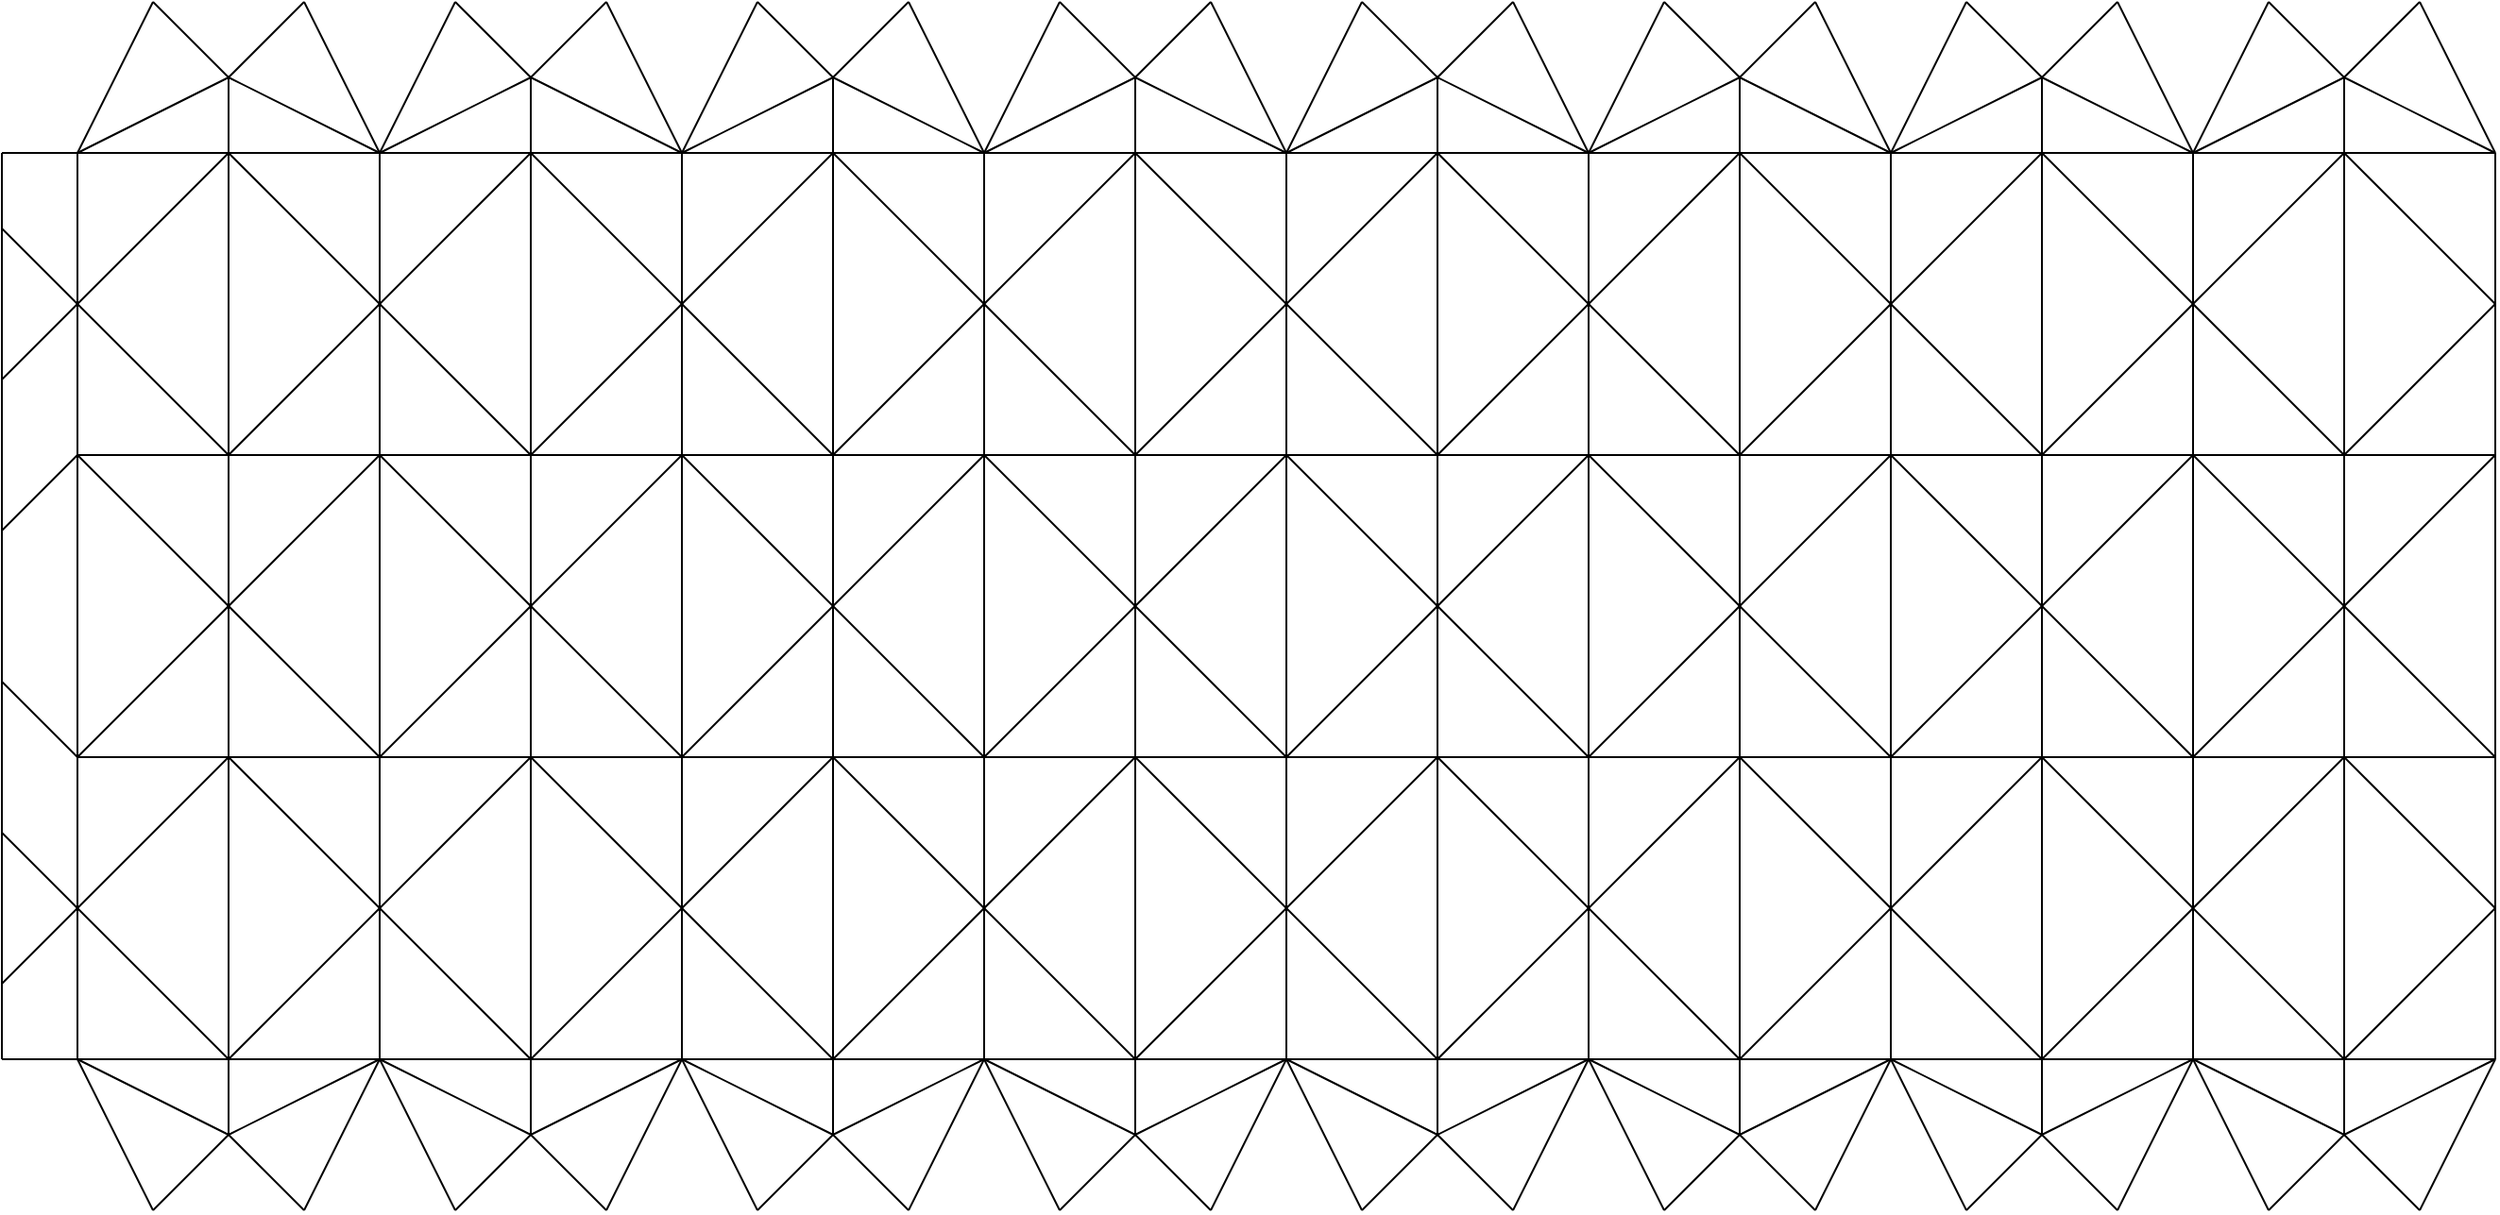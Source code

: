 <mxfile version="21.0.2" type="device"><diagram name="Page-1" id="RJeWh-wDkQfXaK4JybzN"><mxGraphModel dx="1687" dy="899" grid="1" gridSize="10" guides="1" tooltips="1" connect="1" arrows="1" fold="1" page="0" pageScale="1" pageWidth="850" pageHeight="1100" math="0" shadow="0"><root><mxCell id="0"/><mxCell id="1" parent="0"/><mxCell id="PW2lwXQsNNxdpJtFK0eU-1" value="" style="endArrow=none;html=1;rounded=0;" edge="1" parent="1"><mxGeometry width="50" height="50" relative="1" as="geometry"><mxPoint x="40" y="760" as="sourcePoint"/><mxPoint x="40" y="280" as="targetPoint"/></mxGeometry></mxCell><mxCell id="PW2lwXQsNNxdpJtFK0eU-2" value="" style="endArrow=none;html=1;rounded=0;" edge="1" parent="1"><mxGeometry width="50" height="50" relative="1" as="geometry"><mxPoint x="1320" y="280" as="sourcePoint"/><mxPoint y="280" as="targetPoint"/></mxGeometry></mxCell><mxCell id="PW2lwXQsNNxdpJtFK0eU-16" value="" style="endArrow=none;html=1;rounded=0;" edge="1" parent="1"><mxGeometry width="50" height="50" relative="1" as="geometry"><mxPoint x="1320" y="440" as="sourcePoint"/><mxPoint x="40" y="440" as="targetPoint"/></mxGeometry></mxCell><mxCell id="PW2lwXQsNNxdpJtFK0eU-17" value="" style="endArrow=none;html=1;rounded=0;" edge="1" parent="1"><mxGeometry width="50" height="50" relative="1" as="geometry"><mxPoint x="200" y="760" as="sourcePoint"/><mxPoint x="200" y="280" as="targetPoint"/></mxGeometry></mxCell><mxCell id="PW2lwXQsNNxdpJtFK0eU-18" value="" style="endArrow=none;html=1;rounded=0;" edge="1" parent="1"><mxGeometry width="50" height="50" relative="1" as="geometry"><mxPoint x="360" y="760" as="sourcePoint"/><mxPoint x="360" y="280" as="targetPoint"/></mxGeometry></mxCell><mxCell id="PW2lwXQsNNxdpJtFK0eU-19" value="" style="endArrow=none;html=1;rounded=0;" edge="1" parent="1"><mxGeometry width="50" height="50" relative="1" as="geometry"><mxPoint x="520" y="760" as="sourcePoint"/><mxPoint x="520" y="280" as="targetPoint"/></mxGeometry></mxCell><mxCell id="PW2lwXQsNNxdpJtFK0eU-20" value="" style="endArrow=none;html=1;rounded=0;" edge="1" parent="1"><mxGeometry width="50" height="50" relative="1" as="geometry"><mxPoint x="680" y="760" as="sourcePoint"/><mxPoint x="680" y="280" as="targetPoint"/></mxGeometry></mxCell><mxCell id="PW2lwXQsNNxdpJtFK0eU-21" value="" style="endArrow=none;html=1;rounded=0;" edge="1" parent="1"><mxGeometry width="50" height="50" relative="1" as="geometry"><mxPoint x="840" y="760" as="sourcePoint"/><mxPoint x="840" y="280" as="targetPoint"/></mxGeometry></mxCell><mxCell id="PW2lwXQsNNxdpJtFK0eU-22" value="" style="endArrow=none;html=1;rounded=0;" edge="1" parent="1"><mxGeometry width="50" height="50" relative="1" as="geometry"><mxPoint x="1320" y="600" as="sourcePoint"/><mxPoint x="40" y="600" as="targetPoint"/></mxGeometry></mxCell><mxCell id="PW2lwXQsNNxdpJtFK0eU-23" value="" style="endArrow=none;html=1;rounded=0;" edge="1" parent="1"><mxGeometry width="50" height="50" relative="1" as="geometry"><mxPoint x="1320" y="760" as="sourcePoint"/><mxPoint y="760" as="targetPoint"/></mxGeometry></mxCell><mxCell id="PW2lwXQsNNxdpJtFK0eU-26" value="" style="endArrow=none;html=1;rounded=0;" edge="1" parent="1"><mxGeometry width="50" height="50" relative="1" as="geometry"><mxPoint x="1000" y="760" as="sourcePoint"/><mxPoint x="1000" y="280" as="targetPoint"/></mxGeometry></mxCell><mxCell id="PW2lwXQsNNxdpJtFK0eU-27" value="" style="endArrow=none;html=1;rounded=0;" edge="1" parent="1"><mxGeometry width="50" height="50" relative="1" as="geometry"><mxPoint x="1160" y="760" as="sourcePoint"/><mxPoint x="1160" y="280" as="targetPoint"/></mxGeometry></mxCell><mxCell id="PW2lwXQsNNxdpJtFK0eU-28" value="" style="endArrow=none;html=1;rounded=0;" edge="1" parent="1"><mxGeometry width="50" height="50" relative="1" as="geometry"><mxPoint x="1320" y="760" as="sourcePoint"/><mxPoint x="1320" y="280" as="targetPoint"/></mxGeometry></mxCell><mxCell id="PW2lwXQsNNxdpJtFK0eU-30" value="" style="endArrow=none;html=1;rounded=0;" edge="1" parent="1"><mxGeometry width="50" height="50" relative="1" as="geometry"><mxPoint y="400" as="sourcePoint"/><mxPoint x="120" y="280" as="targetPoint"/></mxGeometry></mxCell><mxCell id="PW2lwXQsNNxdpJtFK0eU-31" value="" style="endArrow=none;html=1;rounded=0;" edge="1" parent="1"><mxGeometry width="50" height="50" relative="1" as="geometry"><mxPoint x="120" y="440" as="sourcePoint"/><mxPoint x="280" y="280" as="targetPoint"/></mxGeometry></mxCell><mxCell id="PW2lwXQsNNxdpJtFK0eU-32" value="" style="endArrow=none;html=1;rounded=0;" edge="1" parent="1"><mxGeometry width="50" height="50" relative="1" as="geometry"><mxPoint x="280" y="440" as="sourcePoint"/><mxPoint x="440" y="280" as="targetPoint"/></mxGeometry></mxCell><mxCell id="PW2lwXQsNNxdpJtFK0eU-33" value="" style="endArrow=none;html=1;rounded=0;" edge="1" parent="1"><mxGeometry width="50" height="50" relative="1" as="geometry"><mxPoint x="440" y="440" as="sourcePoint"/><mxPoint x="600" y="280" as="targetPoint"/></mxGeometry></mxCell><mxCell id="PW2lwXQsNNxdpJtFK0eU-34" value="" style="endArrow=none;html=1;rounded=0;" edge="1" parent="1"><mxGeometry width="50" height="50" relative="1" as="geometry"><mxPoint x="600" y="440" as="sourcePoint"/><mxPoint x="760" y="280" as="targetPoint"/></mxGeometry></mxCell><mxCell id="PW2lwXQsNNxdpJtFK0eU-35" value="" style="endArrow=none;html=1;rounded=0;" edge="1" parent="1"><mxGeometry width="50" height="50" relative="1" as="geometry"><mxPoint x="760" y="440" as="sourcePoint"/><mxPoint x="920" y="280" as="targetPoint"/></mxGeometry></mxCell><mxCell id="PW2lwXQsNNxdpJtFK0eU-36" value="" style="endArrow=none;html=1;rounded=0;" edge="1" parent="1"><mxGeometry width="50" height="50" relative="1" as="geometry"><mxPoint x="920" y="440" as="sourcePoint"/><mxPoint x="1080" y="280" as="targetPoint"/></mxGeometry></mxCell><mxCell id="PW2lwXQsNNxdpJtFK0eU-37" value="" style="endArrow=none;html=1;rounded=0;" edge="1" parent="1"><mxGeometry width="50" height="50" relative="1" as="geometry"><mxPoint x="1080" y="440" as="sourcePoint"/><mxPoint x="1240" y="280" as="targetPoint"/></mxGeometry></mxCell><mxCell id="PW2lwXQsNNxdpJtFK0eU-38" value="" style="endArrow=none;html=1;rounded=0;" edge="1" parent="1"><mxGeometry width="50" height="50" relative="1" as="geometry"><mxPoint x="280" y="440" as="sourcePoint"/><mxPoint x="120" y="280" as="targetPoint"/></mxGeometry></mxCell><mxCell id="PW2lwXQsNNxdpJtFK0eU-39" value="" style="endArrow=none;html=1;rounded=0;" edge="1" parent="1"><mxGeometry width="50" height="50" relative="1" as="geometry"><mxPoint x="440" y="440" as="sourcePoint"/><mxPoint x="280" y="280" as="targetPoint"/></mxGeometry></mxCell><mxCell id="PW2lwXQsNNxdpJtFK0eU-40" value="" style="endArrow=none;html=1;rounded=0;" edge="1" parent="1"><mxGeometry width="50" height="50" relative="1" as="geometry"><mxPoint x="600" y="440" as="sourcePoint"/><mxPoint x="440" y="280" as="targetPoint"/></mxGeometry></mxCell><mxCell id="PW2lwXQsNNxdpJtFK0eU-41" value="" style="endArrow=none;html=1;rounded=0;" edge="1" parent="1"><mxGeometry width="50" height="50" relative="1" as="geometry"><mxPoint x="760" y="440" as="sourcePoint"/><mxPoint x="600" y="280" as="targetPoint"/></mxGeometry></mxCell><mxCell id="PW2lwXQsNNxdpJtFK0eU-42" value="" style="endArrow=none;html=1;rounded=0;" edge="1" parent="1"><mxGeometry width="50" height="50" relative="1" as="geometry"><mxPoint x="920" y="440" as="sourcePoint"/><mxPoint x="760" y="280" as="targetPoint"/></mxGeometry></mxCell><mxCell id="PW2lwXQsNNxdpJtFK0eU-43" value="" style="endArrow=none;html=1;rounded=0;" edge="1" parent="1"><mxGeometry width="50" height="50" relative="1" as="geometry"><mxPoint x="1080" y="440" as="sourcePoint"/><mxPoint x="920" y="280" as="targetPoint"/></mxGeometry></mxCell><mxCell id="PW2lwXQsNNxdpJtFK0eU-44" value="" style="endArrow=none;html=1;rounded=0;" edge="1" parent="1"><mxGeometry width="50" height="50" relative="1" as="geometry"><mxPoint x="1240" y="440" as="sourcePoint"/><mxPoint x="1080" y="280" as="targetPoint"/></mxGeometry></mxCell><mxCell id="PW2lwXQsNNxdpJtFK0eU-45" value="" style="endArrow=none;html=1;rounded=0;" edge="1" parent="1"><mxGeometry width="50" height="50" relative="1" as="geometry"><mxPoint x="1320" y="360" as="sourcePoint"/><mxPoint x="1240" y="280" as="targetPoint"/></mxGeometry></mxCell><mxCell id="PW2lwXQsNNxdpJtFK0eU-46" value="" style="endArrow=none;html=1;rounded=0;" edge="1" parent="1"><mxGeometry width="50" height="50" relative="1" as="geometry"><mxPoint x="1240" y="440" as="sourcePoint"/><mxPoint x="1320" y="360" as="targetPoint"/></mxGeometry></mxCell><mxCell id="PW2lwXQsNNxdpJtFK0eU-47" value="" style="endArrow=none;html=1;rounded=0;" edge="1" parent="1"><mxGeometry width="50" height="50" relative="1" as="geometry"><mxPoint y="760" as="sourcePoint"/><mxPoint y="280" as="targetPoint"/></mxGeometry></mxCell><mxCell id="PW2lwXQsNNxdpJtFK0eU-48" value="" style="endArrow=none;html=1;rounded=0;" edge="1" parent="1"><mxGeometry width="50" height="50" relative="1" as="geometry"><mxPoint x="120" y="440" as="sourcePoint"/><mxPoint y="320" as="targetPoint"/></mxGeometry></mxCell><mxCell id="PW2lwXQsNNxdpJtFK0eU-49" value="" style="endArrow=none;html=1;rounded=0;" edge="1" parent="1"><mxGeometry width="50" height="50" relative="1" as="geometry"><mxPoint x="200" y="600" as="sourcePoint"/><mxPoint x="40" y="440" as="targetPoint"/></mxGeometry></mxCell><mxCell id="PW2lwXQsNNxdpJtFK0eU-50" value="" style="endArrow=none;html=1;rounded=0;" edge="1" parent="1"><mxGeometry width="50" height="50" relative="1" as="geometry"><mxPoint x="40" y="600" as="sourcePoint"/><mxPoint x="200" y="440" as="targetPoint"/></mxGeometry></mxCell><mxCell id="PW2lwXQsNNxdpJtFK0eU-51" value="" style="endArrow=none;html=1;rounded=0;" edge="1" parent="1"><mxGeometry width="50" height="50" relative="1" as="geometry"><mxPoint x="360" y="600" as="sourcePoint"/><mxPoint x="200" y="440" as="targetPoint"/></mxGeometry></mxCell><mxCell id="PW2lwXQsNNxdpJtFK0eU-52" value="" style="endArrow=none;html=1;rounded=0;" edge="1" parent="1"><mxGeometry width="50" height="50" relative="1" as="geometry"><mxPoint x="200" y="600" as="sourcePoint"/><mxPoint x="360" y="440" as="targetPoint"/></mxGeometry></mxCell><mxCell id="PW2lwXQsNNxdpJtFK0eU-53" value="" style="endArrow=none;html=1;rounded=0;" edge="1" parent="1"><mxGeometry width="50" height="50" relative="1" as="geometry"><mxPoint x="520" y="600" as="sourcePoint"/><mxPoint x="360" y="440" as="targetPoint"/></mxGeometry></mxCell><mxCell id="PW2lwXQsNNxdpJtFK0eU-54" value="" style="endArrow=none;html=1;rounded=0;" edge="1" parent="1"><mxGeometry width="50" height="50" relative="1" as="geometry"><mxPoint x="360" y="600" as="sourcePoint"/><mxPoint x="520" y="440" as="targetPoint"/></mxGeometry></mxCell><mxCell id="PW2lwXQsNNxdpJtFK0eU-55" value="" style="endArrow=none;html=1;rounded=0;" edge="1" parent="1"><mxGeometry width="50" height="50" relative="1" as="geometry"><mxPoint x="680" y="600" as="sourcePoint"/><mxPoint x="520" y="440" as="targetPoint"/></mxGeometry></mxCell><mxCell id="PW2lwXQsNNxdpJtFK0eU-56" value="" style="endArrow=none;html=1;rounded=0;" edge="1" parent="1"><mxGeometry width="50" height="50" relative="1" as="geometry"><mxPoint x="520" y="600" as="sourcePoint"/><mxPoint x="680" y="440" as="targetPoint"/></mxGeometry></mxCell><mxCell id="PW2lwXQsNNxdpJtFK0eU-57" value="" style="endArrow=none;html=1;rounded=0;" edge="1" parent="1"><mxGeometry width="50" height="50" relative="1" as="geometry"><mxPoint x="840" y="600" as="sourcePoint"/><mxPoint x="680" y="440" as="targetPoint"/></mxGeometry></mxCell><mxCell id="PW2lwXQsNNxdpJtFK0eU-58" value="" style="endArrow=none;html=1;rounded=0;" edge="1" parent="1"><mxGeometry width="50" height="50" relative="1" as="geometry"><mxPoint x="680" y="600" as="sourcePoint"/><mxPoint x="840" y="440" as="targetPoint"/></mxGeometry></mxCell><mxCell id="PW2lwXQsNNxdpJtFK0eU-59" value="" style="endArrow=none;html=1;rounded=0;" edge="1" parent="1"><mxGeometry width="50" height="50" relative="1" as="geometry"><mxPoint x="1000" y="600" as="sourcePoint"/><mxPoint x="840" y="440" as="targetPoint"/></mxGeometry></mxCell><mxCell id="PW2lwXQsNNxdpJtFK0eU-60" value="" style="endArrow=none;html=1;rounded=0;" edge="1" parent="1"><mxGeometry width="50" height="50" relative="1" as="geometry"><mxPoint x="840" y="600" as="sourcePoint"/><mxPoint x="1000" y="440" as="targetPoint"/></mxGeometry></mxCell><mxCell id="PW2lwXQsNNxdpJtFK0eU-63" value="" style="endArrow=none;html=1;rounded=0;" edge="1" parent="1"><mxGeometry width="50" height="50" relative="1" as="geometry"><mxPoint x="1160" y="600" as="sourcePoint"/><mxPoint x="1000" y="440" as="targetPoint"/></mxGeometry></mxCell><mxCell id="PW2lwXQsNNxdpJtFK0eU-64" value="" style="endArrow=none;html=1;rounded=0;" edge="1" parent="1"><mxGeometry width="50" height="50" relative="1" as="geometry"><mxPoint x="1000" y="600" as="sourcePoint"/><mxPoint x="1160" y="440" as="targetPoint"/></mxGeometry></mxCell><mxCell id="PW2lwXQsNNxdpJtFK0eU-65" value="" style="endArrow=none;html=1;rounded=0;" edge="1" parent="1"><mxGeometry width="50" height="50" relative="1" as="geometry"><mxPoint x="1320" y="600" as="sourcePoint"/><mxPoint x="1160" y="440" as="targetPoint"/></mxGeometry></mxCell><mxCell id="PW2lwXQsNNxdpJtFK0eU-66" value="" style="endArrow=none;html=1;rounded=0;" edge="1" parent="1"><mxGeometry width="50" height="50" relative="1" as="geometry"><mxPoint x="1160" y="600" as="sourcePoint"/><mxPoint x="1320" y="440" as="targetPoint"/></mxGeometry></mxCell><mxCell id="PW2lwXQsNNxdpJtFK0eU-67" value="" style="endArrow=none;html=1;rounded=0;" edge="1" parent="1"><mxGeometry width="50" height="50" relative="1" as="geometry"><mxPoint y="720" as="sourcePoint"/><mxPoint x="120" y="600" as="targetPoint"/></mxGeometry></mxCell><mxCell id="PW2lwXQsNNxdpJtFK0eU-68" value="" style="endArrow=none;html=1;rounded=0;" edge="1" parent="1"><mxGeometry width="50" height="50" relative="1" as="geometry"><mxPoint x="120" y="760" as="sourcePoint"/><mxPoint x="280" y="600" as="targetPoint"/></mxGeometry></mxCell><mxCell id="PW2lwXQsNNxdpJtFK0eU-69" value="" style="endArrow=none;html=1;rounded=0;" edge="1" parent="1"><mxGeometry width="50" height="50" relative="1" as="geometry"><mxPoint x="280" y="760" as="sourcePoint"/><mxPoint x="440" y="600" as="targetPoint"/></mxGeometry></mxCell><mxCell id="PW2lwXQsNNxdpJtFK0eU-70" value="" style="endArrow=none;html=1;rounded=0;" edge="1" parent="1"><mxGeometry width="50" height="50" relative="1" as="geometry"><mxPoint x="440" y="760" as="sourcePoint"/><mxPoint x="600" y="600" as="targetPoint"/></mxGeometry></mxCell><mxCell id="PW2lwXQsNNxdpJtFK0eU-71" value="" style="endArrow=none;html=1;rounded=0;" edge="1" parent="1"><mxGeometry width="50" height="50" relative="1" as="geometry"><mxPoint x="600" y="760" as="sourcePoint"/><mxPoint x="760" y="600" as="targetPoint"/></mxGeometry></mxCell><mxCell id="PW2lwXQsNNxdpJtFK0eU-72" value="" style="endArrow=none;html=1;rounded=0;" edge="1" parent="1"><mxGeometry width="50" height="50" relative="1" as="geometry"><mxPoint x="760" y="760" as="sourcePoint"/><mxPoint x="920" y="600" as="targetPoint"/></mxGeometry></mxCell><mxCell id="PW2lwXQsNNxdpJtFK0eU-73" value="" style="endArrow=none;html=1;rounded=0;" edge="1" parent="1"><mxGeometry width="50" height="50" relative="1" as="geometry"><mxPoint x="920" y="760" as="sourcePoint"/><mxPoint x="1080" y="600" as="targetPoint"/></mxGeometry></mxCell><mxCell id="PW2lwXQsNNxdpJtFK0eU-74" value="" style="endArrow=none;html=1;rounded=0;" edge="1" parent="1"><mxGeometry width="50" height="50" relative="1" as="geometry"><mxPoint x="1080" y="760" as="sourcePoint"/><mxPoint x="1240" y="600" as="targetPoint"/></mxGeometry></mxCell><mxCell id="PW2lwXQsNNxdpJtFK0eU-75" value="" style="endArrow=none;html=1;rounded=0;" edge="1" parent="1"><mxGeometry width="50" height="50" relative="1" as="geometry"><mxPoint x="280" y="760" as="sourcePoint"/><mxPoint x="120" y="600" as="targetPoint"/></mxGeometry></mxCell><mxCell id="PW2lwXQsNNxdpJtFK0eU-76" value="" style="endArrow=none;html=1;rounded=0;" edge="1" parent="1"><mxGeometry width="50" height="50" relative="1" as="geometry"><mxPoint x="440" y="760" as="sourcePoint"/><mxPoint x="280" y="600" as="targetPoint"/></mxGeometry></mxCell><mxCell id="PW2lwXQsNNxdpJtFK0eU-77" value="" style="endArrow=none;html=1;rounded=0;" edge="1" parent="1"><mxGeometry width="50" height="50" relative="1" as="geometry"><mxPoint x="600" y="760" as="sourcePoint"/><mxPoint x="440" y="600" as="targetPoint"/></mxGeometry></mxCell><mxCell id="PW2lwXQsNNxdpJtFK0eU-78" value="" style="endArrow=none;html=1;rounded=0;" edge="1" parent="1"><mxGeometry width="50" height="50" relative="1" as="geometry"><mxPoint x="760" y="760" as="sourcePoint"/><mxPoint x="600" y="600" as="targetPoint"/></mxGeometry></mxCell><mxCell id="PW2lwXQsNNxdpJtFK0eU-79" value="" style="endArrow=none;html=1;rounded=0;" edge="1" parent="1"><mxGeometry width="50" height="50" relative="1" as="geometry"><mxPoint x="920" y="760" as="sourcePoint"/><mxPoint x="760" y="600" as="targetPoint"/></mxGeometry></mxCell><mxCell id="PW2lwXQsNNxdpJtFK0eU-80" value="" style="endArrow=none;html=1;rounded=0;" edge="1" parent="1"><mxGeometry width="50" height="50" relative="1" as="geometry"><mxPoint x="1080" y="760" as="sourcePoint"/><mxPoint x="920" y="600" as="targetPoint"/></mxGeometry></mxCell><mxCell id="PW2lwXQsNNxdpJtFK0eU-81" value="" style="endArrow=none;html=1;rounded=0;" edge="1" parent="1"><mxGeometry width="50" height="50" relative="1" as="geometry"><mxPoint x="1240" y="760" as="sourcePoint"/><mxPoint x="1080" y="600" as="targetPoint"/></mxGeometry></mxCell><mxCell id="PW2lwXQsNNxdpJtFK0eU-82" value="" style="endArrow=none;html=1;rounded=0;" edge="1" parent="1"><mxGeometry width="50" height="50" relative="1" as="geometry"><mxPoint x="1320" y="680" as="sourcePoint"/><mxPoint x="1240" y="600" as="targetPoint"/></mxGeometry></mxCell><mxCell id="PW2lwXQsNNxdpJtFK0eU-83" value="" style="endArrow=none;html=1;rounded=0;" edge="1" parent="1"><mxGeometry width="50" height="50" relative="1" as="geometry"><mxPoint x="1240" y="760" as="sourcePoint"/><mxPoint x="1320" y="680" as="targetPoint"/></mxGeometry></mxCell><mxCell id="PW2lwXQsNNxdpJtFK0eU-84" value="" style="endArrow=none;html=1;rounded=0;" edge="1" parent="1"><mxGeometry width="50" height="50" relative="1" as="geometry"><mxPoint x="120" y="760" as="sourcePoint"/><mxPoint y="640" as="targetPoint"/></mxGeometry></mxCell><mxCell id="PW2lwXQsNNxdpJtFK0eU-85" value="" style="endArrow=none;html=1;rounded=0;" edge="1" parent="1"><mxGeometry width="50" height="50" relative="1" as="geometry"><mxPoint y="480" as="sourcePoint"/><mxPoint x="40" y="440" as="targetPoint"/></mxGeometry></mxCell><mxCell id="PW2lwXQsNNxdpJtFK0eU-86" value="" style="endArrow=none;html=1;rounded=0;" edge="1" parent="1"><mxGeometry width="50" height="50" relative="1" as="geometry"><mxPoint x="40" y="600" as="sourcePoint"/><mxPoint y="560" as="targetPoint"/></mxGeometry></mxCell><mxCell id="PW2lwXQsNNxdpJtFK0eU-87" value="" style="endArrow=none;html=1;rounded=0;" edge="1" parent="1"><mxGeometry width="50" height="50" relative="1" as="geometry"><mxPoint x="120" y="800" as="sourcePoint"/><mxPoint x="120" y="240" as="targetPoint"/></mxGeometry></mxCell><mxCell id="PW2lwXQsNNxdpJtFK0eU-88" value="" style="endArrow=none;html=1;rounded=0;" edge="1" parent="1"><mxGeometry width="50" height="50" relative="1" as="geometry"><mxPoint x="40" y="280" as="sourcePoint"/><mxPoint x="80" y="200" as="targetPoint"/></mxGeometry></mxCell><mxCell id="PW2lwXQsNNxdpJtFK0eU-89" value="" style="endArrow=none;html=1;rounded=0;" edge="1" parent="1"><mxGeometry width="50" height="50" relative="1" as="geometry"><mxPoint x="40" y="280" as="sourcePoint"/><mxPoint x="120" y="240" as="targetPoint"/></mxGeometry></mxCell><mxCell id="PW2lwXQsNNxdpJtFK0eU-90" value="" style="endArrow=none;html=1;rounded=0;" edge="1" parent="1"><mxGeometry width="50" height="50" relative="1" as="geometry"><mxPoint x="120" y="240" as="sourcePoint"/><mxPoint x="80" y="200" as="targetPoint"/></mxGeometry></mxCell><mxCell id="PW2lwXQsNNxdpJtFK0eU-91" value="" style="endArrow=none;html=1;rounded=0;" edge="1" parent="1"><mxGeometry width="50" height="50" relative="1" as="geometry"><mxPoint x="120" y="240" as="sourcePoint"/><mxPoint x="200" y="280" as="targetPoint"/></mxGeometry></mxCell><mxCell id="PW2lwXQsNNxdpJtFK0eU-93" value="" style="endArrow=none;html=1;rounded=0;" edge="1" parent="1"><mxGeometry width="50" height="50" relative="1" as="geometry"><mxPoint x="200" y="280" as="sourcePoint"/><mxPoint x="160" y="200" as="targetPoint"/></mxGeometry></mxCell><mxCell id="PW2lwXQsNNxdpJtFK0eU-94" value="" style="endArrow=none;html=1;rounded=0;" edge="1" parent="1"><mxGeometry width="50" height="50" relative="1" as="geometry"><mxPoint x="120" y="240" as="sourcePoint"/><mxPoint x="160" y="200" as="targetPoint"/></mxGeometry></mxCell><mxCell id="PW2lwXQsNNxdpJtFK0eU-95" value="" style="endArrow=none;html=1;rounded=0;" edge="1" parent="1"><mxGeometry width="50" height="50" relative="1" as="geometry"><mxPoint x="280" y="800" as="sourcePoint"/><mxPoint x="280" y="240" as="targetPoint"/></mxGeometry></mxCell><mxCell id="PW2lwXQsNNxdpJtFK0eU-96" value="" style="endArrow=none;html=1;rounded=0;" edge="1" parent="1"><mxGeometry width="50" height="50" relative="1" as="geometry"><mxPoint x="440" y="800" as="sourcePoint"/><mxPoint x="440" y="240" as="targetPoint"/></mxGeometry></mxCell><mxCell id="PW2lwXQsNNxdpJtFK0eU-97" value="" style="endArrow=none;html=1;rounded=0;" edge="1" parent="1"><mxGeometry width="50" height="50" relative="1" as="geometry"><mxPoint x="600" y="800" as="sourcePoint"/><mxPoint x="600" y="240" as="targetPoint"/></mxGeometry></mxCell><mxCell id="PW2lwXQsNNxdpJtFK0eU-98" value="" style="endArrow=none;html=1;rounded=0;" edge="1" parent="1"><mxGeometry width="50" height="50" relative="1" as="geometry"><mxPoint x="760" y="800" as="sourcePoint"/><mxPoint x="760" y="240" as="targetPoint"/></mxGeometry></mxCell><mxCell id="PW2lwXQsNNxdpJtFK0eU-99" value="" style="endArrow=none;html=1;rounded=0;" edge="1" parent="1"><mxGeometry width="50" height="50" relative="1" as="geometry"><mxPoint x="920" y="800" as="sourcePoint"/><mxPoint x="920" y="240" as="targetPoint"/></mxGeometry></mxCell><mxCell id="PW2lwXQsNNxdpJtFK0eU-100" value="" style="endArrow=none;html=1;rounded=0;" edge="1" parent="1"><mxGeometry width="50" height="50" relative="1" as="geometry"><mxPoint x="1080" y="800" as="sourcePoint"/><mxPoint x="1080" y="240" as="targetPoint"/></mxGeometry></mxCell><mxCell id="PW2lwXQsNNxdpJtFK0eU-101" value="" style="endArrow=none;html=1;rounded=0;" edge="1" parent="1"><mxGeometry width="50" height="50" relative="1" as="geometry"><mxPoint x="1240" y="800" as="sourcePoint"/><mxPoint x="1240" y="240" as="targetPoint"/></mxGeometry></mxCell><mxCell id="PW2lwXQsNNxdpJtFK0eU-102" value="" style="endArrow=none;html=1;rounded=0;" edge="1" parent="1"><mxGeometry width="50" height="50" relative="1" as="geometry"><mxPoint x="200" y="280" as="sourcePoint"/><mxPoint x="240" y="200" as="targetPoint"/></mxGeometry></mxCell><mxCell id="PW2lwXQsNNxdpJtFK0eU-103" value="" style="endArrow=none;html=1;rounded=0;" edge="1" parent="1"><mxGeometry width="50" height="50" relative="1" as="geometry"><mxPoint x="200" y="280" as="sourcePoint"/><mxPoint x="280" y="240" as="targetPoint"/></mxGeometry></mxCell><mxCell id="PW2lwXQsNNxdpJtFK0eU-104" value="" style="endArrow=none;html=1;rounded=0;" edge="1" parent="1"><mxGeometry width="50" height="50" relative="1" as="geometry"><mxPoint x="280" y="240" as="sourcePoint"/><mxPoint x="240" y="200" as="targetPoint"/></mxGeometry></mxCell><mxCell id="PW2lwXQsNNxdpJtFK0eU-105" value="" style="endArrow=none;html=1;rounded=0;" edge="1" parent="1"><mxGeometry width="50" height="50" relative="1" as="geometry"><mxPoint x="280" y="240" as="sourcePoint"/><mxPoint x="360" y="280" as="targetPoint"/></mxGeometry></mxCell><mxCell id="PW2lwXQsNNxdpJtFK0eU-106" value="" style="endArrow=none;html=1;rounded=0;" edge="1" parent="1"><mxGeometry width="50" height="50" relative="1" as="geometry"><mxPoint x="360" y="280" as="sourcePoint"/><mxPoint x="320" y="200" as="targetPoint"/></mxGeometry></mxCell><mxCell id="PW2lwXQsNNxdpJtFK0eU-107" value="" style="endArrow=none;html=1;rounded=0;" edge="1" parent="1"><mxGeometry width="50" height="50" relative="1" as="geometry"><mxPoint x="280" y="240" as="sourcePoint"/><mxPoint x="320" y="200" as="targetPoint"/></mxGeometry></mxCell><mxCell id="PW2lwXQsNNxdpJtFK0eU-108" value="" style="endArrow=none;html=1;rounded=0;" edge="1" parent="1"><mxGeometry width="50" height="50" relative="1" as="geometry"><mxPoint x="360" y="280" as="sourcePoint"/><mxPoint x="400" y="200" as="targetPoint"/></mxGeometry></mxCell><mxCell id="PW2lwXQsNNxdpJtFK0eU-109" value="" style="endArrow=none;html=1;rounded=0;" edge="1" parent="1"><mxGeometry width="50" height="50" relative="1" as="geometry"><mxPoint x="360" y="280" as="sourcePoint"/><mxPoint x="440" y="240" as="targetPoint"/></mxGeometry></mxCell><mxCell id="PW2lwXQsNNxdpJtFK0eU-110" value="" style="endArrow=none;html=1;rounded=0;" edge="1" parent="1"><mxGeometry width="50" height="50" relative="1" as="geometry"><mxPoint x="440" y="240" as="sourcePoint"/><mxPoint x="400" y="200" as="targetPoint"/></mxGeometry></mxCell><mxCell id="PW2lwXQsNNxdpJtFK0eU-111" value="" style="endArrow=none;html=1;rounded=0;" edge="1" parent="1"><mxGeometry width="50" height="50" relative="1" as="geometry"><mxPoint x="440" y="240" as="sourcePoint"/><mxPoint x="520" y="280" as="targetPoint"/></mxGeometry></mxCell><mxCell id="PW2lwXQsNNxdpJtFK0eU-112" value="" style="endArrow=none;html=1;rounded=0;" edge="1" parent="1"><mxGeometry width="50" height="50" relative="1" as="geometry"><mxPoint x="520" y="280" as="sourcePoint"/><mxPoint x="480" y="200" as="targetPoint"/></mxGeometry></mxCell><mxCell id="PW2lwXQsNNxdpJtFK0eU-113" value="" style="endArrow=none;html=1;rounded=0;" edge="1" parent="1"><mxGeometry width="50" height="50" relative="1" as="geometry"><mxPoint x="440" y="240" as="sourcePoint"/><mxPoint x="480" y="200" as="targetPoint"/></mxGeometry></mxCell><mxCell id="PW2lwXQsNNxdpJtFK0eU-114" value="" style="endArrow=none;html=1;rounded=0;" edge="1" parent="1"><mxGeometry width="50" height="50" relative="1" as="geometry"><mxPoint x="520" y="280" as="sourcePoint"/><mxPoint x="560" y="200" as="targetPoint"/></mxGeometry></mxCell><mxCell id="PW2lwXQsNNxdpJtFK0eU-115" value="" style="endArrow=none;html=1;rounded=0;" edge="1" parent="1"><mxGeometry width="50" height="50" relative="1" as="geometry"><mxPoint x="520" y="280" as="sourcePoint"/><mxPoint x="600" y="240" as="targetPoint"/></mxGeometry></mxCell><mxCell id="PW2lwXQsNNxdpJtFK0eU-116" value="" style="endArrow=none;html=1;rounded=0;" edge="1" parent="1"><mxGeometry width="50" height="50" relative="1" as="geometry"><mxPoint x="600" y="240" as="sourcePoint"/><mxPoint x="560" y="200" as="targetPoint"/></mxGeometry></mxCell><mxCell id="PW2lwXQsNNxdpJtFK0eU-117" value="" style="endArrow=none;html=1;rounded=0;" edge="1" parent="1"><mxGeometry width="50" height="50" relative="1" as="geometry"><mxPoint x="600" y="240" as="sourcePoint"/><mxPoint x="680" y="280" as="targetPoint"/></mxGeometry></mxCell><mxCell id="PW2lwXQsNNxdpJtFK0eU-118" value="" style="endArrow=none;html=1;rounded=0;" edge="1" parent="1"><mxGeometry width="50" height="50" relative="1" as="geometry"><mxPoint x="680" y="280" as="sourcePoint"/><mxPoint x="640" y="200" as="targetPoint"/></mxGeometry></mxCell><mxCell id="PW2lwXQsNNxdpJtFK0eU-119" value="" style="endArrow=none;html=1;rounded=0;" edge="1" parent="1"><mxGeometry width="50" height="50" relative="1" as="geometry"><mxPoint x="600" y="240" as="sourcePoint"/><mxPoint x="640" y="200" as="targetPoint"/></mxGeometry></mxCell><mxCell id="PW2lwXQsNNxdpJtFK0eU-120" value="" style="endArrow=none;html=1;rounded=0;" edge="1" parent="1"><mxGeometry width="50" height="50" relative="1" as="geometry"><mxPoint x="680" y="280" as="sourcePoint"/><mxPoint x="720" y="200" as="targetPoint"/></mxGeometry></mxCell><mxCell id="PW2lwXQsNNxdpJtFK0eU-121" value="" style="endArrow=none;html=1;rounded=0;" edge="1" parent="1"><mxGeometry width="50" height="50" relative="1" as="geometry"><mxPoint x="680" y="280" as="sourcePoint"/><mxPoint x="760" y="240" as="targetPoint"/></mxGeometry></mxCell><mxCell id="PW2lwXQsNNxdpJtFK0eU-122" value="" style="endArrow=none;html=1;rounded=0;" edge="1" parent="1"><mxGeometry width="50" height="50" relative="1" as="geometry"><mxPoint x="760" y="240" as="sourcePoint"/><mxPoint x="720" y="200" as="targetPoint"/></mxGeometry></mxCell><mxCell id="PW2lwXQsNNxdpJtFK0eU-123" value="" style="endArrow=none;html=1;rounded=0;" edge="1" parent="1"><mxGeometry width="50" height="50" relative="1" as="geometry"><mxPoint x="760" y="240" as="sourcePoint"/><mxPoint x="840" y="280" as="targetPoint"/></mxGeometry></mxCell><mxCell id="PW2lwXQsNNxdpJtFK0eU-124" value="" style="endArrow=none;html=1;rounded=0;" edge="1" parent="1"><mxGeometry width="50" height="50" relative="1" as="geometry"><mxPoint x="840" y="280" as="sourcePoint"/><mxPoint x="800" y="200" as="targetPoint"/></mxGeometry></mxCell><mxCell id="PW2lwXQsNNxdpJtFK0eU-125" value="" style="endArrow=none;html=1;rounded=0;" edge="1" parent="1"><mxGeometry width="50" height="50" relative="1" as="geometry"><mxPoint x="760" y="240" as="sourcePoint"/><mxPoint x="800" y="200" as="targetPoint"/></mxGeometry></mxCell><mxCell id="PW2lwXQsNNxdpJtFK0eU-126" value="" style="endArrow=none;html=1;rounded=0;" edge="1" parent="1"><mxGeometry width="50" height="50" relative="1" as="geometry"><mxPoint x="840" y="280" as="sourcePoint"/><mxPoint x="880" y="200" as="targetPoint"/></mxGeometry></mxCell><mxCell id="PW2lwXQsNNxdpJtFK0eU-127" value="" style="endArrow=none;html=1;rounded=0;" edge="1" parent="1"><mxGeometry width="50" height="50" relative="1" as="geometry"><mxPoint x="840" y="280" as="sourcePoint"/><mxPoint x="920" y="240" as="targetPoint"/></mxGeometry></mxCell><mxCell id="PW2lwXQsNNxdpJtFK0eU-128" value="" style="endArrow=none;html=1;rounded=0;" edge="1" parent="1"><mxGeometry width="50" height="50" relative="1" as="geometry"><mxPoint x="920" y="240" as="sourcePoint"/><mxPoint x="880" y="200" as="targetPoint"/></mxGeometry></mxCell><mxCell id="PW2lwXQsNNxdpJtFK0eU-129" value="" style="endArrow=none;html=1;rounded=0;" edge="1" parent="1"><mxGeometry width="50" height="50" relative="1" as="geometry"><mxPoint x="920" y="240" as="sourcePoint"/><mxPoint x="1000" y="280" as="targetPoint"/></mxGeometry></mxCell><mxCell id="PW2lwXQsNNxdpJtFK0eU-130" value="" style="endArrow=none;html=1;rounded=0;" edge="1" parent="1"><mxGeometry width="50" height="50" relative="1" as="geometry"><mxPoint x="1000" y="280" as="sourcePoint"/><mxPoint x="960" y="200" as="targetPoint"/></mxGeometry></mxCell><mxCell id="PW2lwXQsNNxdpJtFK0eU-131" value="" style="endArrow=none;html=1;rounded=0;" edge="1" parent="1"><mxGeometry width="50" height="50" relative="1" as="geometry"><mxPoint x="920" y="240" as="sourcePoint"/><mxPoint x="960" y="200" as="targetPoint"/></mxGeometry></mxCell><mxCell id="PW2lwXQsNNxdpJtFK0eU-132" value="" style="endArrow=none;html=1;rounded=0;" edge="1" parent="1"><mxGeometry width="50" height="50" relative="1" as="geometry"><mxPoint x="1000" y="280" as="sourcePoint"/><mxPoint x="1040" y="200" as="targetPoint"/></mxGeometry></mxCell><mxCell id="PW2lwXQsNNxdpJtFK0eU-133" value="" style="endArrow=none;html=1;rounded=0;" edge="1" parent="1"><mxGeometry width="50" height="50" relative="1" as="geometry"><mxPoint x="1000" y="280" as="sourcePoint"/><mxPoint x="1080" y="240" as="targetPoint"/></mxGeometry></mxCell><mxCell id="PW2lwXQsNNxdpJtFK0eU-134" value="" style="endArrow=none;html=1;rounded=0;" edge="1" parent="1"><mxGeometry width="50" height="50" relative="1" as="geometry"><mxPoint x="1080" y="240" as="sourcePoint"/><mxPoint x="1040" y="200" as="targetPoint"/></mxGeometry></mxCell><mxCell id="PW2lwXQsNNxdpJtFK0eU-135" value="" style="endArrow=none;html=1;rounded=0;" edge="1" parent="1"><mxGeometry width="50" height="50" relative="1" as="geometry"><mxPoint x="1080" y="240" as="sourcePoint"/><mxPoint x="1160" y="280" as="targetPoint"/></mxGeometry></mxCell><mxCell id="PW2lwXQsNNxdpJtFK0eU-136" value="" style="endArrow=none;html=1;rounded=0;" edge="1" parent="1"><mxGeometry width="50" height="50" relative="1" as="geometry"><mxPoint x="1160" y="280" as="sourcePoint"/><mxPoint x="1120" y="200" as="targetPoint"/></mxGeometry></mxCell><mxCell id="PW2lwXQsNNxdpJtFK0eU-137" value="" style="endArrow=none;html=1;rounded=0;" edge="1" parent="1"><mxGeometry width="50" height="50" relative="1" as="geometry"><mxPoint x="1080" y="240" as="sourcePoint"/><mxPoint x="1120" y="200" as="targetPoint"/></mxGeometry></mxCell><mxCell id="PW2lwXQsNNxdpJtFK0eU-138" value="" style="endArrow=none;html=1;rounded=0;" edge="1" parent="1"><mxGeometry width="50" height="50" relative="1" as="geometry"><mxPoint x="1160" y="280" as="sourcePoint"/><mxPoint x="1200" y="200" as="targetPoint"/></mxGeometry></mxCell><mxCell id="PW2lwXQsNNxdpJtFK0eU-139" value="" style="endArrow=none;html=1;rounded=0;" edge="1" parent="1"><mxGeometry width="50" height="50" relative="1" as="geometry"><mxPoint x="1160" y="280" as="sourcePoint"/><mxPoint x="1240" y="240" as="targetPoint"/></mxGeometry></mxCell><mxCell id="PW2lwXQsNNxdpJtFK0eU-140" value="" style="endArrow=none;html=1;rounded=0;" edge="1" parent="1"><mxGeometry width="50" height="50" relative="1" as="geometry"><mxPoint x="1240" y="240" as="sourcePoint"/><mxPoint x="1200" y="200" as="targetPoint"/></mxGeometry></mxCell><mxCell id="PW2lwXQsNNxdpJtFK0eU-141" value="" style="endArrow=none;html=1;rounded=0;" edge="1" parent="1"><mxGeometry width="50" height="50" relative="1" as="geometry"><mxPoint x="1240" y="240" as="sourcePoint"/><mxPoint x="1320" y="280" as="targetPoint"/></mxGeometry></mxCell><mxCell id="PW2lwXQsNNxdpJtFK0eU-142" value="" style="endArrow=none;html=1;rounded=0;" edge="1" parent="1"><mxGeometry width="50" height="50" relative="1" as="geometry"><mxPoint x="1320" y="280" as="sourcePoint"/><mxPoint x="1280" y="200" as="targetPoint"/></mxGeometry></mxCell><mxCell id="PW2lwXQsNNxdpJtFK0eU-143" value="" style="endArrow=none;html=1;rounded=0;" edge="1" parent="1"><mxGeometry width="50" height="50" relative="1" as="geometry"><mxPoint x="1240" y="240" as="sourcePoint"/><mxPoint x="1280" y="200" as="targetPoint"/></mxGeometry></mxCell><mxCell id="PW2lwXQsNNxdpJtFK0eU-144" value="" style="endArrow=none;html=1;rounded=0;" edge="1" parent="1"><mxGeometry width="50" height="50" relative="1" as="geometry"><mxPoint x="320" y="840" as="sourcePoint"/><mxPoint x="360" y="760" as="targetPoint"/></mxGeometry></mxCell><mxCell id="PW2lwXQsNNxdpJtFK0eU-145" value="" style="endArrow=none;html=1;rounded=0;" edge="1" parent="1"><mxGeometry width="50" height="50" relative="1" as="geometry"><mxPoint x="280" y="800" as="sourcePoint"/><mxPoint x="360" y="760" as="targetPoint"/></mxGeometry></mxCell><mxCell id="PW2lwXQsNNxdpJtFK0eU-146" value="" style="endArrow=none;html=1;rounded=0;" edge="1" parent="1"><mxGeometry width="50" height="50" relative="1" as="geometry"><mxPoint x="320" y="840" as="sourcePoint"/><mxPoint x="280" y="800" as="targetPoint"/></mxGeometry></mxCell><mxCell id="PW2lwXQsNNxdpJtFK0eU-147" value="" style="endArrow=none;html=1;rounded=0;" edge="1" parent="1"><mxGeometry width="50" height="50" relative="1" as="geometry"><mxPoint x="200" y="760" as="sourcePoint"/><mxPoint x="280" y="800" as="targetPoint"/></mxGeometry></mxCell><mxCell id="PW2lwXQsNNxdpJtFK0eU-148" value="" style="endArrow=none;html=1;rounded=0;" edge="1" parent="1"><mxGeometry width="50" height="50" relative="1" as="geometry"><mxPoint x="240" y="840" as="sourcePoint"/><mxPoint x="200" y="760" as="targetPoint"/></mxGeometry></mxCell><mxCell id="PW2lwXQsNNxdpJtFK0eU-149" value="" style="endArrow=none;html=1;rounded=0;" edge="1" parent="1"><mxGeometry width="50" height="50" relative="1" as="geometry"><mxPoint x="240" y="840" as="sourcePoint"/><mxPoint x="280" y="800" as="targetPoint"/></mxGeometry></mxCell><mxCell id="PW2lwXQsNNxdpJtFK0eU-150" value="" style="endArrow=none;html=1;rounded=0;" edge="1" parent="1"><mxGeometry width="50" height="50" relative="1" as="geometry"><mxPoint x="160" y="840" as="sourcePoint"/><mxPoint x="200" y="760" as="targetPoint"/></mxGeometry></mxCell><mxCell id="PW2lwXQsNNxdpJtFK0eU-151" value="" style="endArrow=none;html=1;rounded=0;" edge="1" parent="1"><mxGeometry width="50" height="50" relative="1" as="geometry"><mxPoint x="120" y="800" as="sourcePoint"/><mxPoint x="200" y="760" as="targetPoint"/></mxGeometry></mxCell><mxCell id="PW2lwXQsNNxdpJtFK0eU-152" value="" style="endArrow=none;html=1;rounded=0;" edge="1" parent="1"><mxGeometry width="50" height="50" relative="1" as="geometry"><mxPoint x="160" y="840" as="sourcePoint"/><mxPoint x="120" y="800" as="targetPoint"/></mxGeometry></mxCell><mxCell id="PW2lwXQsNNxdpJtFK0eU-153" value="" style="endArrow=none;html=1;rounded=0;" edge="1" parent="1"><mxGeometry width="50" height="50" relative="1" as="geometry"><mxPoint x="40" y="760" as="sourcePoint"/><mxPoint x="120" y="800" as="targetPoint"/></mxGeometry></mxCell><mxCell id="PW2lwXQsNNxdpJtFK0eU-154" value="" style="endArrow=none;html=1;rounded=0;" edge="1" parent="1"><mxGeometry width="50" height="50" relative="1" as="geometry"><mxPoint x="80" y="840" as="sourcePoint"/><mxPoint x="40" y="760" as="targetPoint"/></mxGeometry></mxCell><mxCell id="PW2lwXQsNNxdpJtFK0eU-155" value="" style="endArrow=none;html=1;rounded=0;" edge="1" parent="1"><mxGeometry width="50" height="50" relative="1" as="geometry"><mxPoint x="80" y="840" as="sourcePoint"/><mxPoint x="120" y="800" as="targetPoint"/></mxGeometry></mxCell><mxCell id="PW2lwXQsNNxdpJtFK0eU-158" value="" style="endArrow=none;html=1;rounded=0;" edge="1" parent="1"><mxGeometry width="50" height="50" relative="1" as="geometry"><mxPoint x="640" y="840" as="sourcePoint"/><mxPoint x="680" y="760" as="targetPoint"/></mxGeometry></mxCell><mxCell id="PW2lwXQsNNxdpJtFK0eU-159" value="" style="endArrow=none;html=1;rounded=0;" edge="1" parent="1"><mxGeometry width="50" height="50" relative="1" as="geometry"><mxPoint x="600" y="800" as="sourcePoint"/><mxPoint x="680" y="760" as="targetPoint"/></mxGeometry></mxCell><mxCell id="PW2lwXQsNNxdpJtFK0eU-160" value="" style="endArrow=none;html=1;rounded=0;" edge="1" parent="1"><mxGeometry width="50" height="50" relative="1" as="geometry"><mxPoint x="640" y="840" as="sourcePoint"/><mxPoint x="600" y="800" as="targetPoint"/></mxGeometry></mxCell><mxCell id="PW2lwXQsNNxdpJtFK0eU-161" value="" style="endArrow=none;html=1;rounded=0;" edge="1" parent="1"><mxGeometry width="50" height="50" relative="1" as="geometry"><mxPoint x="520" y="760" as="sourcePoint"/><mxPoint x="600" y="800" as="targetPoint"/></mxGeometry></mxCell><mxCell id="PW2lwXQsNNxdpJtFK0eU-162" value="" style="endArrow=none;html=1;rounded=0;" edge="1" parent="1"><mxGeometry width="50" height="50" relative="1" as="geometry"><mxPoint x="560" y="840" as="sourcePoint"/><mxPoint x="520" y="760" as="targetPoint"/></mxGeometry></mxCell><mxCell id="PW2lwXQsNNxdpJtFK0eU-163" value="" style="endArrow=none;html=1;rounded=0;" edge="1" parent="1"><mxGeometry width="50" height="50" relative="1" as="geometry"><mxPoint x="560" y="840" as="sourcePoint"/><mxPoint x="600" y="800" as="targetPoint"/></mxGeometry></mxCell><mxCell id="PW2lwXQsNNxdpJtFK0eU-164" value="" style="endArrow=none;html=1;rounded=0;" edge="1" parent="1"><mxGeometry width="50" height="50" relative="1" as="geometry"><mxPoint x="480" y="840" as="sourcePoint"/><mxPoint x="520" y="760" as="targetPoint"/></mxGeometry></mxCell><mxCell id="PW2lwXQsNNxdpJtFK0eU-165" value="" style="endArrow=none;html=1;rounded=0;" edge="1" parent="1"><mxGeometry width="50" height="50" relative="1" as="geometry"><mxPoint x="440" y="800" as="sourcePoint"/><mxPoint x="520" y="760" as="targetPoint"/></mxGeometry></mxCell><mxCell id="PW2lwXQsNNxdpJtFK0eU-166" value="" style="endArrow=none;html=1;rounded=0;" edge="1" parent="1"><mxGeometry width="50" height="50" relative="1" as="geometry"><mxPoint x="480" y="840" as="sourcePoint"/><mxPoint x="440" y="800" as="targetPoint"/></mxGeometry></mxCell><mxCell id="PW2lwXQsNNxdpJtFK0eU-167" value="" style="endArrow=none;html=1;rounded=0;" edge="1" parent="1"><mxGeometry width="50" height="50" relative="1" as="geometry"><mxPoint x="360" y="760" as="sourcePoint"/><mxPoint x="440" y="800" as="targetPoint"/></mxGeometry></mxCell><mxCell id="PW2lwXQsNNxdpJtFK0eU-168" value="" style="endArrow=none;html=1;rounded=0;" edge="1" parent="1"><mxGeometry width="50" height="50" relative="1" as="geometry"><mxPoint x="400" y="840" as="sourcePoint"/><mxPoint x="360" y="760" as="targetPoint"/></mxGeometry></mxCell><mxCell id="PW2lwXQsNNxdpJtFK0eU-169" value="" style="endArrow=none;html=1;rounded=0;" edge="1" parent="1"><mxGeometry width="50" height="50" relative="1" as="geometry"><mxPoint x="400" y="840" as="sourcePoint"/><mxPoint x="440" y="800" as="targetPoint"/></mxGeometry></mxCell><mxCell id="PW2lwXQsNNxdpJtFK0eU-170" value="" style="endArrow=none;html=1;rounded=0;" edge="1" parent="1"><mxGeometry width="50" height="50" relative="1" as="geometry"><mxPoint x="960" y="840" as="sourcePoint"/><mxPoint x="1000" y="760" as="targetPoint"/></mxGeometry></mxCell><mxCell id="PW2lwXQsNNxdpJtFK0eU-171" value="" style="endArrow=none;html=1;rounded=0;" edge="1" parent="1"><mxGeometry width="50" height="50" relative="1" as="geometry"><mxPoint x="920" y="800" as="sourcePoint"/><mxPoint x="1000" y="760" as="targetPoint"/></mxGeometry></mxCell><mxCell id="PW2lwXQsNNxdpJtFK0eU-172" value="" style="endArrow=none;html=1;rounded=0;" edge="1" parent="1"><mxGeometry width="50" height="50" relative="1" as="geometry"><mxPoint x="960" y="840" as="sourcePoint"/><mxPoint x="920" y="800" as="targetPoint"/></mxGeometry></mxCell><mxCell id="PW2lwXQsNNxdpJtFK0eU-173" value="" style="endArrow=none;html=1;rounded=0;" edge="1" parent="1"><mxGeometry width="50" height="50" relative="1" as="geometry"><mxPoint x="840" y="760" as="sourcePoint"/><mxPoint x="920" y="800" as="targetPoint"/></mxGeometry></mxCell><mxCell id="PW2lwXQsNNxdpJtFK0eU-174" value="" style="endArrow=none;html=1;rounded=0;" edge="1" parent="1"><mxGeometry width="50" height="50" relative="1" as="geometry"><mxPoint x="880" y="840" as="sourcePoint"/><mxPoint x="840" y="760" as="targetPoint"/></mxGeometry></mxCell><mxCell id="PW2lwXQsNNxdpJtFK0eU-175" value="" style="endArrow=none;html=1;rounded=0;" edge="1" parent="1"><mxGeometry width="50" height="50" relative="1" as="geometry"><mxPoint x="880" y="840" as="sourcePoint"/><mxPoint x="920" y="800" as="targetPoint"/></mxGeometry></mxCell><mxCell id="PW2lwXQsNNxdpJtFK0eU-176" value="" style="endArrow=none;html=1;rounded=0;" edge="1" parent="1"><mxGeometry width="50" height="50" relative="1" as="geometry"><mxPoint x="800" y="840" as="sourcePoint"/><mxPoint x="840" y="760" as="targetPoint"/></mxGeometry></mxCell><mxCell id="PW2lwXQsNNxdpJtFK0eU-177" value="" style="endArrow=none;html=1;rounded=0;" edge="1" parent="1"><mxGeometry width="50" height="50" relative="1" as="geometry"><mxPoint x="760" y="800" as="sourcePoint"/><mxPoint x="840" y="760" as="targetPoint"/></mxGeometry></mxCell><mxCell id="PW2lwXQsNNxdpJtFK0eU-178" value="" style="endArrow=none;html=1;rounded=0;" edge="1" parent="1"><mxGeometry width="50" height="50" relative="1" as="geometry"><mxPoint x="800" y="840" as="sourcePoint"/><mxPoint x="760" y="800" as="targetPoint"/></mxGeometry></mxCell><mxCell id="PW2lwXQsNNxdpJtFK0eU-179" value="" style="endArrow=none;html=1;rounded=0;" edge="1" parent="1"><mxGeometry width="50" height="50" relative="1" as="geometry"><mxPoint x="680" y="760" as="sourcePoint"/><mxPoint x="760" y="800" as="targetPoint"/></mxGeometry></mxCell><mxCell id="PW2lwXQsNNxdpJtFK0eU-180" value="" style="endArrow=none;html=1;rounded=0;" edge="1" parent="1"><mxGeometry width="50" height="50" relative="1" as="geometry"><mxPoint x="720" y="840" as="sourcePoint"/><mxPoint x="680" y="760" as="targetPoint"/></mxGeometry></mxCell><mxCell id="PW2lwXQsNNxdpJtFK0eU-181" value="" style="endArrow=none;html=1;rounded=0;" edge="1" parent="1"><mxGeometry width="50" height="50" relative="1" as="geometry"><mxPoint x="720" y="840" as="sourcePoint"/><mxPoint x="760" y="800" as="targetPoint"/></mxGeometry></mxCell><mxCell id="PW2lwXQsNNxdpJtFK0eU-182" value="" style="endArrow=none;html=1;rounded=0;" edge="1" parent="1"><mxGeometry width="50" height="50" relative="1" as="geometry"><mxPoint x="1280" y="840" as="sourcePoint"/><mxPoint x="1320" y="760" as="targetPoint"/></mxGeometry></mxCell><mxCell id="PW2lwXQsNNxdpJtFK0eU-183" value="" style="endArrow=none;html=1;rounded=0;" edge="1" parent="1"><mxGeometry width="50" height="50" relative="1" as="geometry"><mxPoint x="1240" y="800" as="sourcePoint"/><mxPoint x="1320" y="760" as="targetPoint"/></mxGeometry></mxCell><mxCell id="PW2lwXQsNNxdpJtFK0eU-184" value="" style="endArrow=none;html=1;rounded=0;" edge="1" parent="1"><mxGeometry width="50" height="50" relative="1" as="geometry"><mxPoint x="1280" y="840" as="sourcePoint"/><mxPoint x="1240" y="800" as="targetPoint"/></mxGeometry></mxCell><mxCell id="PW2lwXQsNNxdpJtFK0eU-185" value="" style="endArrow=none;html=1;rounded=0;" edge="1" parent="1"><mxGeometry width="50" height="50" relative="1" as="geometry"><mxPoint x="1160" y="760" as="sourcePoint"/><mxPoint x="1240" y="800" as="targetPoint"/></mxGeometry></mxCell><mxCell id="PW2lwXQsNNxdpJtFK0eU-186" value="" style="endArrow=none;html=1;rounded=0;" edge="1" parent="1"><mxGeometry width="50" height="50" relative="1" as="geometry"><mxPoint x="1200" y="840" as="sourcePoint"/><mxPoint x="1160" y="760" as="targetPoint"/></mxGeometry></mxCell><mxCell id="PW2lwXQsNNxdpJtFK0eU-187" value="" style="endArrow=none;html=1;rounded=0;" edge="1" parent="1"><mxGeometry width="50" height="50" relative="1" as="geometry"><mxPoint x="1200" y="840" as="sourcePoint"/><mxPoint x="1240" y="800" as="targetPoint"/></mxGeometry></mxCell><mxCell id="PW2lwXQsNNxdpJtFK0eU-188" value="" style="endArrow=none;html=1;rounded=0;" edge="1" parent="1"><mxGeometry width="50" height="50" relative="1" as="geometry"><mxPoint x="1120" y="840" as="sourcePoint"/><mxPoint x="1160" y="760" as="targetPoint"/></mxGeometry></mxCell><mxCell id="PW2lwXQsNNxdpJtFK0eU-189" value="" style="endArrow=none;html=1;rounded=0;" edge="1" parent="1"><mxGeometry width="50" height="50" relative="1" as="geometry"><mxPoint x="1080" y="800" as="sourcePoint"/><mxPoint x="1160" y="760" as="targetPoint"/></mxGeometry></mxCell><mxCell id="PW2lwXQsNNxdpJtFK0eU-190" value="" style="endArrow=none;html=1;rounded=0;" edge="1" parent="1"><mxGeometry width="50" height="50" relative="1" as="geometry"><mxPoint x="1120" y="840" as="sourcePoint"/><mxPoint x="1080" y="800" as="targetPoint"/></mxGeometry></mxCell><mxCell id="PW2lwXQsNNxdpJtFK0eU-191" value="" style="endArrow=none;html=1;rounded=0;" edge="1" parent="1"><mxGeometry width="50" height="50" relative="1" as="geometry"><mxPoint x="1000" y="760" as="sourcePoint"/><mxPoint x="1080" y="800" as="targetPoint"/></mxGeometry></mxCell><mxCell id="PW2lwXQsNNxdpJtFK0eU-192" value="" style="endArrow=none;html=1;rounded=0;" edge="1" parent="1"><mxGeometry width="50" height="50" relative="1" as="geometry"><mxPoint x="1040" y="840" as="sourcePoint"/><mxPoint x="1000" y="760" as="targetPoint"/></mxGeometry></mxCell><mxCell id="PW2lwXQsNNxdpJtFK0eU-193" value="" style="endArrow=none;html=1;rounded=0;" edge="1" parent="1"><mxGeometry width="50" height="50" relative="1" as="geometry"><mxPoint x="1040" y="840" as="sourcePoint"/><mxPoint x="1080" y="800" as="targetPoint"/></mxGeometry></mxCell></root></mxGraphModel></diagram></mxfile>